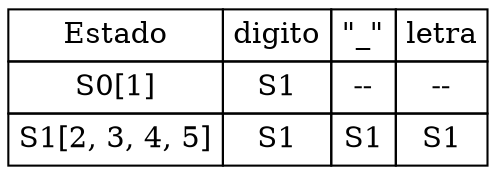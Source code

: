  digraph html {
abc [shape=none, margin=0, label=<
<TABLE BORDER="0" CELLBORDER="1" CELLSPACING="0" CELLPADDING="4"><tr><td>Estado</td   ><td>digito</td><td>"_"</td><td>letra</td></tr><tr><td>S0[1]</td><td>S1</td><td>--</td><td>--</td></tr><tr><td>S1[2, 3, 4, 5]</td><td>S1</td><td>S1</td><td>S1</td></tr></TABLE>>];
}